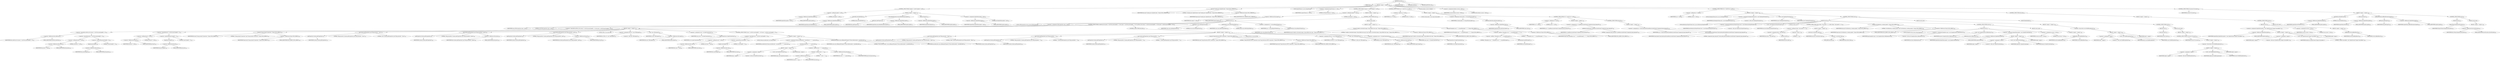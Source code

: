 digraph "execute" {  
"139" [label = <(METHOD,execute)<SUB>118</SUB>> ]
"18" [label = <(PARAM,this)<SUB>118</SUB>> ]
"140" [label = <(BLOCK,&lt;empty&gt;,&lt;empty&gt;)<SUB>118</SUB>> ]
"141" [label = <(CONTROL_STRUCTURE,if (splash != null),if (splash != null))<SUB>119</SUB>> ]
"142" [label = <(&lt;operator&gt;.notEquals,splash != null)<SUB>119</SUB>> ]
"143" [label = <(&lt;operator&gt;.fieldAccess,SplashTask.splash)<SUB>119</SUB>> ]
"144" [label = <(IDENTIFIER,SplashTask,splash != null)<SUB>119</SUB>> ]
"145" [label = <(FIELD_IDENTIFIER,splash,splash)<SUB>119</SUB>> ]
"146" [label = <(LITERAL,null,splash != null)<SUB>119</SUB>> ]
"147" [label = <(BLOCK,&lt;empty&gt;,&lt;empty&gt;)<SUB>119</SUB>> ]
"148" [label = <(setVisible,setVisible(false))<SUB>120</SUB>> ]
"149" [label = <(&lt;operator&gt;.fieldAccess,SplashTask.splash)<SUB>120</SUB>> ]
"150" [label = <(IDENTIFIER,SplashTask,setVisible(false))<SUB>120</SUB>> ]
"151" [label = <(FIELD_IDENTIFIER,splash,splash)<SUB>120</SUB>> ]
"152" [label = <(LITERAL,false,setVisible(false))<SUB>120</SUB>> ]
"153" [label = <(removeBuildListener,removeBuildListener(splash))<SUB>121</SUB>> ]
"154" [label = <(getProject,getProject())<SUB>121</SUB>> ]
"17" [label = <(IDENTIFIER,this,getProject())<SUB>121</SUB>> ]
"155" [label = <(&lt;operator&gt;.fieldAccess,SplashTask.splash)<SUB>121</SUB>> ]
"156" [label = <(IDENTIFIER,SplashTask,removeBuildListener(splash))<SUB>121</SUB>> ]
"157" [label = <(FIELD_IDENTIFIER,splash,splash)<SUB>121</SUB>> ]
"158" [label = <(dispose,dispose())<SUB>122</SUB>> ]
"159" [label = <(&lt;operator&gt;.fieldAccess,SplashTask.splash)<SUB>122</SUB>> ]
"160" [label = <(IDENTIFIER,SplashTask,dispose())<SUB>122</SUB>> ]
"161" [label = <(FIELD_IDENTIFIER,splash,splash)<SUB>122</SUB>> ]
"162" [label = <(&lt;operator&gt;.assignment,SplashTask.splash = null)<SUB>123</SUB>> ]
"163" [label = <(&lt;operator&gt;.fieldAccess,SplashTask.splash)<SUB>123</SUB>> ]
"164" [label = <(IDENTIFIER,SplashTask,SplashTask.splash = null)<SUB>123</SUB>> ]
"165" [label = <(FIELD_IDENTIFIER,splash,splash)<SUB>123</SUB>> ]
"166" [label = <(LITERAL,null,SplashTask.splash = null)<SUB>123</SUB>> ]
"167" [label = <(log,log(&quot;Creating new SplashScreen&quot;, Project.MSG_VERBOSE))<SUB>126</SUB>> ]
"19" [label = <(IDENTIFIER,this,log(&quot;Creating new SplashScreen&quot;, Project.MSG_VERBOSE))<SUB>126</SUB>> ]
"168" [label = <(LITERAL,&quot;Creating new SplashScreen&quot;,log(&quot;Creating new SplashScreen&quot;, Project.MSG_VERBOSE))<SUB>126</SUB>> ]
"169" [label = <(&lt;operator&gt;.fieldAccess,Project.MSG_VERBOSE)<SUB>126</SUB>> ]
"170" [label = <(IDENTIFIER,Project,log(&quot;Creating new SplashScreen&quot;, Project.MSG_VERBOSE))<SUB>126</SUB>> ]
"171" [label = <(FIELD_IDENTIFIER,MSG_VERBOSE,MSG_VERBOSE)<SUB>126</SUB>> ]
"172" [label = <(LOCAL,InputStream in: java.io.InputStream)> ]
"173" [label = <(&lt;operator&gt;.assignment,InputStream in = null)<SUB>127</SUB>> ]
"174" [label = <(IDENTIFIER,in,InputStream in = null)<SUB>127</SUB>> ]
"175" [label = <(LITERAL,null,InputStream in = null)<SUB>127</SUB>> ]
"176" [label = <(CONTROL_STRUCTURE,if (imgurl != null),if (imgurl != null))<SUB>129</SUB>> ]
"177" [label = <(&lt;operator&gt;.notEquals,imgurl != null)<SUB>129</SUB>> ]
"178" [label = <(&lt;operator&gt;.fieldAccess,this.imgurl)<SUB>129</SUB>> ]
"179" [label = <(IDENTIFIER,this,imgurl != null)<SUB>129</SUB>> ]
"180" [label = <(FIELD_IDENTIFIER,imgurl,imgurl)<SUB>129</SUB>> ]
"181" [label = <(LITERAL,null,imgurl != null)<SUB>129</SUB>> ]
"182" [label = <(BLOCK,&lt;empty&gt;,&lt;empty&gt;)<SUB>129</SUB>> ]
"183" [label = <(CONTROL_STRUCTURE,try,try)<SUB>130</SUB>> ]
"184" [label = <(BLOCK,try,try)<SUB>130</SUB>> ]
"185" [label = <(LOCAL,URLConnection conn: java.net.URLConnection)> ]
"186" [label = <(&lt;operator&gt;.assignment,URLConnection conn = null)<SUB>131</SUB>> ]
"187" [label = <(IDENTIFIER,conn,URLConnection conn = null)<SUB>131</SUB>> ]
"188" [label = <(LITERAL,null,URLConnection conn = null)<SUB>131</SUB>> ]
"189" [label = <(CONTROL_STRUCTURE,if (useProxy &amp;&amp; (proxy != null &amp;&amp; proxy.length() &gt; 0) &amp;&amp; (port != null &amp;&amp; port.length() &gt; 0)),if (useProxy &amp;&amp; (proxy != null &amp;&amp; proxy.length() &gt; 0) &amp;&amp; (port != null &amp;&amp; port.length() &gt; 0)))<SUB>133</SUB>> ]
"190" [label = <(&lt;operator&gt;.logicalAnd,useProxy &amp;&amp; (proxy != null &amp;&amp; proxy.length() &gt; 0) &amp;&amp; (port != null &amp;&amp; port.length() &gt; 0))<SUB>133</SUB>> ]
"191" [label = <(&lt;operator&gt;.logicalAnd,useProxy &amp;&amp; (proxy != null &amp;&amp; proxy.length() &gt; 0))<SUB>133</SUB>> ]
"192" [label = <(&lt;operator&gt;.fieldAccess,this.useProxy)<SUB>133</SUB>> ]
"193" [label = <(IDENTIFIER,this,useProxy &amp;&amp; (proxy != null &amp;&amp; proxy.length() &gt; 0))<SUB>133</SUB>> ]
"194" [label = <(FIELD_IDENTIFIER,useProxy,useProxy)<SUB>133</SUB>> ]
"195" [label = <(&lt;operator&gt;.logicalAnd,proxy != null &amp;&amp; proxy.length() &gt; 0)<SUB>133</SUB>> ]
"196" [label = <(&lt;operator&gt;.notEquals,proxy != null)<SUB>133</SUB>> ]
"197" [label = <(&lt;operator&gt;.fieldAccess,this.proxy)<SUB>133</SUB>> ]
"198" [label = <(IDENTIFIER,this,proxy != null)<SUB>133</SUB>> ]
"199" [label = <(FIELD_IDENTIFIER,proxy,proxy)<SUB>133</SUB>> ]
"200" [label = <(LITERAL,null,proxy != null)<SUB>133</SUB>> ]
"201" [label = <(&lt;operator&gt;.greaterThan,proxy.length() &gt; 0)<SUB>133</SUB>> ]
"202" [label = <(length,proxy.length())<SUB>133</SUB>> ]
"203" [label = <(&lt;operator&gt;.fieldAccess,this.proxy)<SUB>133</SUB>> ]
"204" [label = <(IDENTIFIER,this,proxy.length())<SUB>133</SUB>> ]
"205" [label = <(FIELD_IDENTIFIER,proxy,proxy)<SUB>133</SUB>> ]
"206" [label = <(LITERAL,0,proxy.length() &gt; 0)<SUB>133</SUB>> ]
"207" [label = <(&lt;operator&gt;.logicalAnd,port != null &amp;&amp; port.length() &gt; 0)<SUB>134</SUB>> ]
"208" [label = <(&lt;operator&gt;.notEquals,port != null)<SUB>134</SUB>> ]
"209" [label = <(&lt;operator&gt;.fieldAccess,this.port)<SUB>134</SUB>> ]
"210" [label = <(IDENTIFIER,this,port != null)<SUB>134</SUB>> ]
"211" [label = <(FIELD_IDENTIFIER,port,port)<SUB>134</SUB>> ]
"212" [label = <(LITERAL,null,port != null)<SUB>134</SUB>> ]
"213" [label = <(&lt;operator&gt;.greaterThan,port.length() &gt; 0)<SUB>134</SUB>> ]
"214" [label = <(length,port.length())<SUB>134</SUB>> ]
"215" [label = <(&lt;operator&gt;.fieldAccess,this.port)<SUB>134</SUB>> ]
"216" [label = <(IDENTIFIER,this,port.length())<SUB>134</SUB>> ]
"217" [label = <(FIELD_IDENTIFIER,port,port)<SUB>134</SUB>> ]
"218" [label = <(LITERAL,0,port.length() &gt; 0)<SUB>134</SUB>> ]
"219" [label = <(BLOCK,&lt;empty&gt;,&lt;empty&gt;)<SUB>134</SUB>> ]
"220" [label = <(log,log(&quot;Using proxied Connection&quot;, Project.MSG_DEBUG))<SUB>136</SUB>> ]
"20" [label = <(IDENTIFIER,this,log(&quot;Using proxied Connection&quot;, Project.MSG_DEBUG))<SUB>136</SUB>> ]
"221" [label = <(LITERAL,&quot;Using proxied Connection&quot;,log(&quot;Using proxied Connection&quot;, Project.MSG_DEBUG))<SUB>136</SUB>> ]
"222" [label = <(&lt;operator&gt;.fieldAccess,Project.MSG_DEBUG)<SUB>136</SUB>> ]
"223" [label = <(IDENTIFIER,Project,log(&quot;Using proxied Connection&quot;, Project.MSG_DEBUG))<SUB>136</SUB>> ]
"224" [label = <(FIELD_IDENTIFIER,MSG_DEBUG,MSG_DEBUG)<SUB>136</SUB>> ]
"225" [label = <(put,System.getProperties().put(&quot;http.proxySet&quot;, &quot;true&quot;))<SUB>137</SUB>> ]
"226" [label = <(getProperties,System.getProperties())<SUB>137</SUB>> ]
"227" [label = <(IDENTIFIER,System,System.getProperties())<SUB>137</SUB>> ]
"228" [label = <(LITERAL,&quot;http.proxySet&quot;,System.getProperties().put(&quot;http.proxySet&quot;, &quot;true&quot;))<SUB>137</SUB>> ]
"229" [label = <(LITERAL,&quot;true&quot;,System.getProperties().put(&quot;http.proxySet&quot;, &quot;true&quot;))<SUB>137</SUB>> ]
"230" [label = <(put,System.getProperties().put(&quot;http.proxyHost&quot;, proxy))<SUB>138</SUB>> ]
"231" [label = <(getProperties,System.getProperties())<SUB>138</SUB>> ]
"232" [label = <(IDENTIFIER,System,System.getProperties())<SUB>138</SUB>> ]
"233" [label = <(LITERAL,&quot;http.proxyHost&quot;,System.getProperties().put(&quot;http.proxyHost&quot;, proxy))<SUB>138</SUB>> ]
"234" [label = <(&lt;operator&gt;.fieldAccess,this.proxy)<SUB>138</SUB>> ]
"235" [label = <(IDENTIFIER,this,System.getProperties().put(&quot;http.proxyHost&quot;, proxy))<SUB>138</SUB>> ]
"236" [label = <(FIELD_IDENTIFIER,proxy,proxy)<SUB>138</SUB>> ]
"237" [label = <(put,System.getProperties().put(&quot;http.proxyPort&quot;, port))<SUB>139</SUB>> ]
"238" [label = <(getProperties,System.getProperties())<SUB>139</SUB>> ]
"239" [label = <(IDENTIFIER,System,System.getProperties())<SUB>139</SUB>> ]
"240" [label = <(LITERAL,&quot;http.proxyPort&quot;,System.getProperties().put(&quot;http.proxyPort&quot;, port))<SUB>139</SUB>> ]
"241" [label = <(&lt;operator&gt;.fieldAccess,this.port)<SUB>139</SUB>> ]
"242" [label = <(IDENTIFIER,this,System.getProperties().put(&quot;http.proxyPort&quot;, port))<SUB>139</SUB>> ]
"243" [label = <(FIELD_IDENTIFIER,port,port)<SUB>139</SUB>> ]
"22" [label = <(LOCAL,URL url: java.net.URL)> ]
"244" [label = <(&lt;operator&gt;.assignment,URL url = new URL(imgurl))<SUB>141</SUB>> ]
"245" [label = <(IDENTIFIER,url,URL url = new URL(imgurl))<SUB>141</SUB>> ]
"246" [label = <(&lt;operator&gt;.alloc,new URL(imgurl))<SUB>141</SUB>> ]
"247" [label = <(&lt;init&gt;,new URL(imgurl))<SUB>141</SUB>> ]
"21" [label = <(IDENTIFIER,url,new URL(imgurl))<SUB>141</SUB>> ]
"248" [label = <(&lt;operator&gt;.fieldAccess,this.imgurl)<SUB>141</SUB>> ]
"249" [label = <(IDENTIFIER,this,new URL(imgurl))<SUB>141</SUB>> ]
"250" [label = <(FIELD_IDENTIFIER,imgurl,imgurl)<SUB>141</SUB>> ]
"251" [label = <(&lt;operator&gt;.assignment,conn = url.openConnection())<SUB>143</SUB>> ]
"252" [label = <(IDENTIFIER,conn,conn = url.openConnection())<SUB>143</SUB>> ]
"253" [label = <(openConnection,url.openConnection())<SUB>143</SUB>> ]
"254" [label = <(IDENTIFIER,url,url.openConnection())<SUB>143</SUB>> ]
"255" [label = <(CONTROL_STRUCTURE,if (user != null &amp;&amp; user.length() &gt; 0),if (user != null &amp;&amp; user.length() &gt; 0))<SUB>144</SUB>> ]
"256" [label = <(&lt;operator&gt;.logicalAnd,user != null &amp;&amp; user.length() &gt; 0)<SUB>144</SUB>> ]
"257" [label = <(&lt;operator&gt;.notEquals,user != null)<SUB>144</SUB>> ]
"258" [label = <(&lt;operator&gt;.fieldAccess,this.user)<SUB>144</SUB>> ]
"259" [label = <(IDENTIFIER,this,user != null)<SUB>144</SUB>> ]
"260" [label = <(FIELD_IDENTIFIER,user,user)<SUB>144</SUB>> ]
"261" [label = <(LITERAL,null,user != null)<SUB>144</SUB>> ]
"262" [label = <(&lt;operator&gt;.greaterThan,user.length() &gt; 0)<SUB>144</SUB>> ]
"263" [label = <(length,user.length())<SUB>144</SUB>> ]
"264" [label = <(&lt;operator&gt;.fieldAccess,this.user)<SUB>144</SUB>> ]
"265" [label = <(IDENTIFIER,this,user.length())<SUB>144</SUB>> ]
"266" [label = <(FIELD_IDENTIFIER,user,user)<SUB>144</SUB>> ]
"267" [label = <(LITERAL,0,user.length() &gt; 0)<SUB>144</SUB>> ]
"268" [label = <(BLOCK,&lt;empty&gt;,&lt;empty&gt;)<SUB>144</SUB>> ]
"269" [label = <(LOCAL,String encodedcreds: java.lang.String)> ]
"270" [label = <(&lt;operator&gt;.assignment,String encodedcreds = encode(user + &quot;:&quot; + password))<SUB>148</SUB>> ]
"271" [label = <(IDENTIFIER,encodedcreds,String encodedcreds = encode(user + &quot;:&quot; + password))<SUB>148</SUB>> ]
"272" [label = <(encode,encode(user + &quot;:&quot; + password))<SUB>149</SUB>> ]
"273" [label = <(BLOCK,&lt;empty&gt;,&lt;empty&gt;)<SUB>149</SUB>> ]
"274" [label = <(&lt;operator&gt;.assignment,&lt;empty&gt;)> ]
"275" [label = <(IDENTIFIER,$obj1,&lt;empty&gt;)> ]
"276" [label = <(&lt;operator&gt;.alloc,new Base64Converter())<SUB>149</SUB>> ]
"277" [label = <(&lt;init&gt;,new Base64Converter())<SUB>149</SUB>> ]
"278" [label = <(IDENTIFIER,$obj1,new Base64Converter())> ]
"279" [label = <(IDENTIFIER,$obj1,&lt;empty&gt;)> ]
"280" [label = <(&lt;operator&gt;.addition,user + &quot;:&quot; + password)<SUB>149</SUB>> ]
"281" [label = <(&lt;operator&gt;.addition,user + &quot;:&quot;)<SUB>149</SUB>> ]
"282" [label = <(&lt;operator&gt;.fieldAccess,this.user)<SUB>149</SUB>> ]
"283" [label = <(IDENTIFIER,this,user + &quot;:&quot;)<SUB>149</SUB>> ]
"284" [label = <(FIELD_IDENTIFIER,user,user)<SUB>149</SUB>> ]
"285" [label = <(LITERAL,&quot;:&quot;,user + &quot;:&quot;)<SUB>149</SUB>> ]
"286" [label = <(&lt;operator&gt;.fieldAccess,this.password)<SUB>149</SUB>> ]
"287" [label = <(IDENTIFIER,this,user + &quot;:&quot; + password)<SUB>149</SUB>> ]
"288" [label = <(FIELD_IDENTIFIER,password,password)<SUB>149</SUB>> ]
"289" [label = <(setRequestProperty,conn.setRequestProperty(&quot;Proxy-Authorization&quot;, encodedcreds))<SUB>150</SUB>> ]
"290" [label = <(IDENTIFIER,conn,conn.setRequestProperty(&quot;Proxy-Authorization&quot;, encodedcreds))<SUB>150</SUB>> ]
"291" [label = <(LITERAL,&quot;Proxy-Authorization&quot;,conn.setRequestProperty(&quot;Proxy-Authorization&quot;, encodedcreds))<SUB>150</SUB>> ]
"292" [label = <(IDENTIFIER,encodedcreds,conn.setRequestProperty(&quot;Proxy-Authorization&quot;, encodedcreds))<SUB>151</SUB>> ]
"293" [label = <(CONTROL_STRUCTURE,else,else)<SUB>154</SUB>> ]
"294" [label = <(BLOCK,&lt;empty&gt;,&lt;empty&gt;)<SUB>154</SUB>> ]
"295" [label = <(put,System.getProperties().put(&quot;http.proxySet&quot;, &quot;false&quot;))<SUB>155</SUB>> ]
"296" [label = <(getProperties,System.getProperties())<SUB>155</SUB>> ]
"297" [label = <(IDENTIFIER,System,System.getProperties())<SUB>155</SUB>> ]
"298" [label = <(LITERAL,&quot;http.proxySet&quot;,System.getProperties().put(&quot;http.proxySet&quot;, &quot;false&quot;))<SUB>155</SUB>> ]
"299" [label = <(LITERAL,&quot;false&quot;,System.getProperties().put(&quot;http.proxySet&quot;, &quot;false&quot;))<SUB>155</SUB>> ]
"300" [label = <(put,System.getProperties().put(&quot;http.proxyHost&quot;, &quot;&quot;))<SUB>156</SUB>> ]
"301" [label = <(getProperties,System.getProperties())<SUB>156</SUB>> ]
"302" [label = <(IDENTIFIER,System,System.getProperties())<SUB>156</SUB>> ]
"303" [label = <(LITERAL,&quot;http.proxyHost&quot;,System.getProperties().put(&quot;http.proxyHost&quot;, &quot;&quot;))<SUB>156</SUB>> ]
"304" [label = <(LITERAL,&quot;&quot;,System.getProperties().put(&quot;http.proxyHost&quot;, &quot;&quot;))<SUB>156</SUB>> ]
"305" [label = <(put,System.getProperties().put(&quot;http.proxyPort&quot;, &quot;&quot;))<SUB>157</SUB>> ]
"306" [label = <(getProperties,System.getProperties())<SUB>157</SUB>> ]
"307" [label = <(IDENTIFIER,System,System.getProperties())<SUB>157</SUB>> ]
"308" [label = <(LITERAL,&quot;http.proxyPort&quot;,System.getProperties().put(&quot;http.proxyPort&quot;, &quot;&quot;))<SUB>157</SUB>> ]
"309" [label = <(LITERAL,&quot;&quot;,System.getProperties().put(&quot;http.proxyPort&quot;, &quot;&quot;))<SUB>157</SUB>> ]
"310" [label = <(log,log(&quot;Using Direction HTTP Connection&quot;, Project.MSG_DEBUG))<SUB>158</SUB>> ]
"23" [label = <(IDENTIFIER,this,log(&quot;Using Direction HTTP Connection&quot;, Project.MSG_DEBUG))<SUB>158</SUB>> ]
"311" [label = <(LITERAL,&quot;Using Direction HTTP Connection&quot;,log(&quot;Using Direction HTTP Connection&quot;, Project.MSG_DEBUG))<SUB>158</SUB>> ]
"312" [label = <(&lt;operator&gt;.fieldAccess,Project.MSG_DEBUG)<SUB>158</SUB>> ]
"313" [label = <(IDENTIFIER,Project,log(&quot;Using Direction HTTP Connection&quot;, Project.MSG_DEBUG))<SUB>158</SUB>> ]
"314" [label = <(FIELD_IDENTIFIER,MSG_DEBUG,MSG_DEBUG)<SUB>158</SUB>> ]
"25" [label = <(LOCAL,URL url: java.net.URL)> ]
"315" [label = <(&lt;operator&gt;.assignment,URL url = new URL(imgurl))<SUB>159</SUB>> ]
"316" [label = <(IDENTIFIER,url,URL url = new URL(imgurl))<SUB>159</SUB>> ]
"317" [label = <(&lt;operator&gt;.alloc,new URL(imgurl))<SUB>159</SUB>> ]
"318" [label = <(&lt;init&gt;,new URL(imgurl))<SUB>159</SUB>> ]
"24" [label = <(IDENTIFIER,url,new URL(imgurl))<SUB>159</SUB>> ]
"319" [label = <(&lt;operator&gt;.fieldAccess,this.imgurl)<SUB>159</SUB>> ]
"320" [label = <(IDENTIFIER,this,new URL(imgurl))<SUB>159</SUB>> ]
"321" [label = <(FIELD_IDENTIFIER,imgurl,imgurl)<SUB>159</SUB>> ]
"322" [label = <(&lt;operator&gt;.assignment,conn = url.openConnection())<SUB>160</SUB>> ]
"323" [label = <(IDENTIFIER,conn,conn = url.openConnection())<SUB>160</SUB>> ]
"324" [label = <(openConnection,url.openConnection())<SUB>160</SUB>> ]
"325" [label = <(IDENTIFIER,url,url.openConnection())<SUB>160</SUB>> ]
"326" [label = <(setDoInput,conn.setDoInput(true))<SUB>162</SUB>> ]
"327" [label = <(IDENTIFIER,conn,conn.setDoInput(true))<SUB>162</SUB>> ]
"328" [label = <(LITERAL,true,conn.setDoInput(true))<SUB>162</SUB>> ]
"329" [label = <(setDoOutput,conn.setDoOutput(false))<SUB>163</SUB>> ]
"330" [label = <(IDENTIFIER,conn,conn.setDoOutput(false))<SUB>163</SUB>> ]
"331" [label = <(LITERAL,false,conn.setDoOutput(false))<SUB>163</SUB>> ]
"332" [label = <(&lt;operator&gt;.assignment,in = conn.getInputStream())<SUB>165</SUB>> ]
"333" [label = <(IDENTIFIER,in,in = conn.getInputStream())<SUB>165</SUB>> ]
"334" [label = <(getInputStream,conn.getInputStream())<SUB>165</SUB>> ]
"335" [label = <(IDENTIFIER,conn,conn.getInputStream())<SUB>165</SUB>> ]
"336" [label = <(BLOCK,catch,catch)> ]
"337" [label = <(BLOCK,&lt;empty&gt;,&lt;empty&gt;)<SUB>171</SUB>> ]
"338" [label = <(log,log(&quot;Unable to download image, trying default Ant Logo&quot;, Project.MSG_DEBUG))<SUB>172</SUB>> ]
"26" [label = <(IDENTIFIER,this,log(&quot;Unable to download image, trying default Ant Logo&quot;, Project.MSG_DEBUG))<SUB>172</SUB>> ]
"339" [label = <(LITERAL,&quot;Unable to download image, trying default Ant Logo&quot;,log(&quot;Unable to download image, trying default Ant Logo&quot;, Project.MSG_DEBUG))<SUB>172</SUB>> ]
"340" [label = <(&lt;operator&gt;.fieldAccess,Project.MSG_DEBUG)<SUB>173</SUB>> ]
"341" [label = <(IDENTIFIER,Project,log(&quot;Unable to download image, trying default Ant Logo&quot;, Project.MSG_DEBUG))<SUB>173</SUB>> ]
"342" [label = <(FIELD_IDENTIFIER,MSG_DEBUG,MSG_DEBUG)<SUB>173</SUB>> ]
"343" [label = <(log,log(&quot;(Exception was \&quot;&quot; + ioe.getMessage() + &quot;\&quot;&quot;, Project.MSG_DEBUG))<SUB>174</SUB>> ]
"27" [label = <(IDENTIFIER,this,log(&quot;(Exception was \&quot;&quot; + ioe.getMessage() + &quot;\&quot;&quot;, Project.MSG_DEBUG))<SUB>174</SUB>> ]
"344" [label = <(&lt;operator&gt;.addition,&quot;(Exception was \&quot;&quot; + ioe.getMessage() + &quot;\&quot;&quot;)<SUB>174</SUB>> ]
"345" [label = <(&lt;operator&gt;.addition,&quot;(Exception was \&quot;&quot; + ioe.getMessage())<SUB>174</SUB>> ]
"346" [label = <(LITERAL,&quot;(Exception was \&quot;&quot;,&quot;(Exception was \&quot;&quot; + ioe.getMessage())<SUB>174</SUB>> ]
"347" [label = <(getMessage,ioe.getMessage())<SUB>174</SUB>> ]
"348" [label = <(IDENTIFIER,ioe,ioe.getMessage())<SUB>174</SUB>> ]
"349" [label = <(LITERAL,&quot;\&quot;&quot;,&quot;(Exception was \&quot;&quot; + ioe.getMessage() + &quot;\&quot;&quot;)<SUB>174</SUB>> ]
"350" [label = <(&lt;operator&gt;.fieldAccess,Project.MSG_DEBUG)<SUB>175</SUB>> ]
"351" [label = <(IDENTIFIER,Project,log(&quot;(Exception was \&quot;&quot; + ioe.getMessage() + &quot;\&quot;&quot;, Project.MSG_DEBUG))<SUB>175</SUB>> ]
"352" [label = <(FIELD_IDENTIFIER,MSG_DEBUG,MSG_DEBUG)<SUB>175</SUB>> ]
"353" [label = <(CONTROL_STRUCTURE,if (in == null),if (in == null))<SUB>179</SUB>> ]
"354" [label = <(&lt;operator&gt;.equals,in == null)<SUB>179</SUB>> ]
"355" [label = <(IDENTIFIER,in,in == null)<SUB>179</SUB>> ]
"356" [label = <(LITERAL,null,in == null)<SUB>179</SUB>> ]
"357" [label = <(BLOCK,&lt;empty&gt;,&lt;empty&gt;)<SUB>179</SUB>> ]
"358" [label = <(LOCAL,ClassLoader cl: java.lang.ClassLoader)> ]
"359" [label = <(&lt;operator&gt;.assignment,ClassLoader cl = this.getClassLoader())<SUB>180</SUB>> ]
"360" [label = <(IDENTIFIER,cl,ClassLoader cl = this.getClassLoader())<SUB>180</SUB>> ]
"361" [label = <(getClassLoader,this.getClassLoader())<SUB>180</SUB>> ]
"362" [label = <(&lt;operator&gt;.fieldAccess,SplashTask.class)<SUB>180</SUB>> ]
"363" [label = <(IDENTIFIER,SplashTask,this.getClassLoader())<SUB>180</SUB>> ]
"364" [label = <(FIELD_IDENTIFIER,class,class)<SUB>180</SUB>> ]
"365" [label = <(CONTROL_STRUCTURE,if (cl != null),if (cl != null))<SUB>181</SUB>> ]
"366" [label = <(&lt;operator&gt;.notEquals,cl != null)<SUB>181</SUB>> ]
"367" [label = <(IDENTIFIER,cl,cl != null)<SUB>181</SUB>> ]
"368" [label = <(LITERAL,null,cl != null)<SUB>181</SUB>> ]
"369" [label = <(BLOCK,&lt;empty&gt;,&lt;empty&gt;)<SUB>181</SUB>> ]
"370" [label = <(&lt;operator&gt;.assignment,in = cl.getResourceAsStream(&quot;images/ant_logo_large.gif&quot;))<SUB>182</SUB>> ]
"371" [label = <(IDENTIFIER,in,in = cl.getResourceAsStream(&quot;images/ant_logo_large.gif&quot;))<SUB>182</SUB>> ]
"372" [label = <(getResourceAsStream,cl.getResourceAsStream(&quot;images/ant_logo_large.gif&quot;))<SUB>182</SUB>> ]
"373" [label = <(IDENTIFIER,cl,cl.getResourceAsStream(&quot;images/ant_logo_large.gif&quot;))<SUB>182</SUB>> ]
"374" [label = <(LITERAL,&quot;images/ant_logo_large.gif&quot;,cl.getResourceAsStream(&quot;images/ant_logo_large.gif&quot;))<SUB>182</SUB>> ]
"375" [label = <(CONTROL_STRUCTURE,else,else)<SUB>183</SUB>> ]
"376" [label = <(BLOCK,&lt;empty&gt;,&lt;empty&gt;)<SUB>183</SUB>> ]
"377" [label = <(&lt;operator&gt;.assignment,in = ClassLoader.getSystemResourceAsStream(&quot;images/ant_logo_large.gif&quot;))<SUB>184</SUB>> ]
"378" [label = <(IDENTIFIER,in,in = ClassLoader.getSystemResourceAsStream(&quot;images/ant_logo_large.gif&quot;))<SUB>184</SUB>> ]
"379" [label = <(getSystemResourceAsStream,ClassLoader.getSystemResourceAsStream(&quot;images/ant_logo_large.gif&quot;))<SUB>184</SUB>> ]
"380" [label = <(IDENTIFIER,ClassLoader,ClassLoader.getSystemResourceAsStream(&quot;images/ant_logo_large.gif&quot;))<SUB>184</SUB>> ]
"381" [label = <(LITERAL,&quot;images/ant_logo_large.gif&quot;,ClassLoader.getSystemResourceAsStream(&quot;images/ant_logo_large.gif&quot;))<SUB>185</SUB>> ]
"382" [label = <(LOCAL,boolean success: boolean)> ]
"383" [label = <(&lt;operator&gt;.assignment,boolean success = false)<SUB>189</SUB>> ]
"384" [label = <(IDENTIFIER,success,boolean success = false)<SUB>189</SUB>> ]
"385" [label = <(LITERAL,false,boolean success = false)<SUB>189</SUB>> ]
"386" [label = <(CONTROL_STRUCTURE,if (in != null),if (in != null))<SUB>190</SUB>> ]
"387" [label = <(&lt;operator&gt;.notEquals,in != null)<SUB>190</SUB>> ]
"388" [label = <(IDENTIFIER,in,in != null)<SUB>190</SUB>> ]
"389" [label = <(LITERAL,null,in != null)<SUB>190</SUB>> ]
"390" [label = <(BLOCK,&lt;empty&gt;,&lt;empty&gt;)<SUB>190</SUB>> ]
"29" [label = <(LOCAL,DataInputStream din: java.io.DataInputStream)> ]
"391" [label = <(&lt;operator&gt;.assignment,DataInputStream din = new DataInputStream(in))<SUB>191</SUB>> ]
"392" [label = <(IDENTIFIER,din,DataInputStream din = new DataInputStream(in))<SUB>191</SUB>> ]
"393" [label = <(&lt;operator&gt;.alloc,new DataInputStream(in))<SUB>191</SUB>> ]
"394" [label = <(&lt;init&gt;,new DataInputStream(in))<SUB>191</SUB>> ]
"28" [label = <(IDENTIFIER,din,new DataInputStream(in))<SUB>191</SUB>> ]
"395" [label = <(IDENTIFIER,in,new DataInputStream(in))<SUB>191</SUB>> ]
"396" [label = <(CONTROL_STRUCTURE,try,try)<SUB>192</SUB>> ]
"397" [label = <(BLOCK,try,try)<SUB>192</SUB>> ]
"31" [label = <(LOCAL,ByteArrayOutputStream bout: java.io.ByteArrayOutputStream)> ]
"398" [label = <(&lt;operator&gt;.assignment,ByteArrayOutputStream bout = new ByteArrayOutputStream())<SUB>193</SUB>> ]
"399" [label = <(IDENTIFIER,bout,ByteArrayOutputStream bout = new ByteArrayOutputStream())<SUB>193</SUB>> ]
"400" [label = <(&lt;operator&gt;.alloc,new ByteArrayOutputStream())<SUB>193</SUB>> ]
"401" [label = <(&lt;init&gt;,new ByteArrayOutputStream())<SUB>193</SUB>> ]
"30" [label = <(IDENTIFIER,bout,new ByteArrayOutputStream())<SUB>193</SUB>> ]
"402" [label = <(LOCAL,int data: int)> ]
"403" [label = <(CONTROL_STRUCTURE,while ((data = din.read()) != -1),while ((data = din.read()) != -1))<SUB>195</SUB>> ]
"404" [label = <(&lt;operator&gt;.notEquals,(data = din.read()) != -1)<SUB>195</SUB>> ]
"405" [label = <(&lt;operator&gt;.assignment,data = din.read())<SUB>195</SUB>> ]
"406" [label = <(IDENTIFIER,data,data = din.read())<SUB>195</SUB>> ]
"407" [label = <(read,din.read())<SUB>195</SUB>> ]
"408" [label = <(IDENTIFIER,din,din.read())<SUB>195</SUB>> ]
"409" [label = <(&lt;operator&gt;.minus,-1)<SUB>195</SUB>> ]
"410" [label = <(LITERAL,1,-1)<SUB>195</SUB>> ]
"411" [label = <(BLOCK,&lt;empty&gt;,&lt;empty&gt;)<SUB>195</SUB>> ]
"412" [label = <(write,bout.write((byte) data))<SUB>196</SUB>> ]
"413" [label = <(IDENTIFIER,bout,bout.write((byte) data))<SUB>196</SUB>> ]
"414" [label = <(&lt;operator&gt;.cast,(byte) data)<SUB>196</SUB>> ]
"415" [label = <(TYPE_REF,byte,byte)<SUB>196</SUB>> ]
"416" [label = <(IDENTIFIER,data,(byte) data)<SUB>196</SUB>> ]
"417" [label = <(log,log(&quot;Got ByteArray, creating splash&quot;, Project.MSG_DEBUG))<SUB>199</SUB>> ]
"32" [label = <(IDENTIFIER,this,log(&quot;Got ByteArray, creating splash&quot;, Project.MSG_DEBUG))<SUB>199</SUB>> ]
"418" [label = <(LITERAL,&quot;Got ByteArray, creating splash&quot;,log(&quot;Got ByteArray, creating splash&quot;, Project.MSG_DEBUG))<SUB>199</SUB>> ]
"419" [label = <(&lt;operator&gt;.fieldAccess,Project.MSG_DEBUG)<SUB>199</SUB>> ]
"420" [label = <(IDENTIFIER,Project,log(&quot;Got ByteArray, creating splash&quot;, Project.MSG_DEBUG))<SUB>199</SUB>> ]
"421" [label = <(FIELD_IDENTIFIER,MSG_DEBUG,MSG_DEBUG)<SUB>199</SUB>> ]
"422" [label = <(CONTROL_STRUCTURE,try,try)<SUB>201</SUB>> ]
"423" [label = <(BLOCK,try,try)<SUB>201</SUB>> ]
"34" [label = <(LOCAL,ImageIcon img: javax.swing.ImageIcon)> ]
"424" [label = <(&lt;operator&gt;.assignment,ImageIcon img = new ImageIcon(bout.toByteArray()))<SUB>202</SUB>> ]
"425" [label = <(IDENTIFIER,img,ImageIcon img = new ImageIcon(bout.toByteArray()))<SUB>202</SUB>> ]
"426" [label = <(&lt;operator&gt;.alloc,new ImageIcon(bout.toByteArray()))<SUB>202</SUB>> ]
"427" [label = <(&lt;init&gt;,new ImageIcon(bout.toByteArray()))<SUB>202</SUB>> ]
"33" [label = <(IDENTIFIER,img,new ImageIcon(bout.toByteArray()))<SUB>202</SUB>> ]
"428" [label = <(toByteArray,bout.toByteArray())<SUB>202</SUB>> ]
"429" [label = <(IDENTIFIER,bout,bout.toByteArray())<SUB>202</SUB>> ]
"430" [label = <(&lt;operator&gt;.assignment,SplashTask.splash = new SplashScreen(img))<SUB>203</SUB>> ]
"431" [label = <(&lt;operator&gt;.fieldAccess,SplashTask.splash)<SUB>203</SUB>> ]
"432" [label = <(IDENTIFIER,SplashTask,SplashTask.splash = new SplashScreen(img))<SUB>203</SUB>> ]
"433" [label = <(FIELD_IDENTIFIER,splash,splash)<SUB>203</SUB>> ]
"434" [label = <(BLOCK,&lt;empty&gt;,&lt;empty&gt;)<SUB>203</SUB>> ]
"435" [label = <(&lt;operator&gt;.assignment,&lt;empty&gt;)> ]
"436" [label = <(IDENTIFIER,$obj6,&lt;empty&gt;)> ]
"437" [label = <(&lt;operator&gt;.alloc,new SplashScreen(img))<SUB>203</SUB>> ]
"438" [label = <(&lt;init&gt;,new SplashScreen(img))<SUB>203</SUB>> ]
"439" [label = <(IDENTIFIER,$obj6,new SplashScreen(img))> ]
"440" [label = <(IDENTIFIER,img,new SplashScreen(img))<SUB>203</SUB>> ]
"441" [label = <(IDENTIFIER,$obj6,&lt;empty&gt;)> ]
"442" [label = <(&lt;operator&gt;.assignment,success = true)<SUB>204</SUB>> ]
"443" [label = <(IDENTIFIER,success,success = true)<SUB>204</SUB>> ]
"444" [label = <(LITERAL,true,success = true)<SUB>204</SUB>> ]
"445" [label = <(BLOCK,catch,catch)> ]
"446" [label = <(BLOCK,&lt;empty&gt;,&lt;empty&gt;)<SUB>205</SUB>> ]
"447" [label = <(logHeadless,this.logHeadless(e))<SUB>206</SUB>> ]
"35" [label = <(IDENTIFIER,this,this.logHeadless(e))<SUB>206</SUB>> ]
"448" [label = <(IDENTIFIER,e,this.logHeadless(e))<SUB>206</SUB>> ]
"449" [label = <(BLOCK,catch,catch)> ]
"450" [label = <(BLOCK,&lt;empty&gt;,&lt;empty&gt;)<SUB>208</SUB>> ]
"451" [label = <(&lt;operator&gt;.throw,throw new BuildException(e);)<SUB>209</SUB>> ]
"452" [label = <(BLOCK,&lt;empty&gt;,&lt;empty&gt;)<SUB>209</SUB>> ]
"453" [label = <(&lt;operator&gt;.assignment,&lt;empty&gt;)> ]
"454" [label = <(IDENTIFIER,$obj7,&lt;empty&gt;)> ]
"455" [label = <(&lt;operator&gt;.alloc,new BuildException(e))<SUB>209</SUB>> ]
"456" [label = <(&lt;init&gt;,new BuildException(e))<SUB>209</SUB>> ]
"457" [label = <(IDENTIFIER,$obj7,new BuildException(e))> ]
"458" [label = <(IDENTIFIER,e,new BuildException(e))<SUB>209</SUB>> ]
"459" [label = <(IDENTIFIER,$obj7,&lt;empty&gt;)> ]
"460" [label = <(BLOCK,finally,finally)<SUB>210</SUB>> ]
"461" [label = <(CONTROL_STRUCTURE,try,try)<SUB>211</SUB>> ]
"462" [label = <(BLOCK,try,try)<SUB>211</SUB>> ]
"463" [label = <(close,din.close())<SUB>212</SUB>> ]
"464" [label = <(IDENTIFIER,din,din.close())<SUB>212</SUB>> ]
"465" [label = <(BLOCK,catch,catch)> ]
"466" [label = <(BLOCK,&lt;empty&gt;,&lt;empty&gt;)<SUB>213</SUB>> ]
"467" [label = <(CONTROL_STRUCTURE,if (success),if (success))<SUB>216</SUB>> ]
"468" [label = <(IDENTIFIER,success,if (success))<SUB>216</SUB>> ]
"469" [label = <(BLOCK,&lt;empty&gt;,&lt;empty&gt;)<SUB>216</SUB>> ]
"470" [label = <(&lt;operator&gt;.throw,throw new BuildException(ioe);)<SUB>217</SUB>> ]
"471" [label = <(BLOCK,&lt;empty&gt;,&lt;empty&gt;)<SUB>217</SUB>> ]
"472" [label = <(&lt;operator&gt;.assignment,&lt;empty&gt;)> ]
"473" [label = <(IDENTIFIER,$obj8,&lt;empty&gt;)> ]
"474" [label = <(&lt;operator&gt;.alloc,new BuildException(ioe))<SUB>217</SUB>> ]
"475" [label = <(&lt;init&gt;,new BuildException(ioe))<SUB>217</SUB>> ]
"476" [label = <(IDENTIFIER,$obj8,new BuildException(ioe))> ]
"477" [label = <(IDENTIFIER,ioe,new BuildException(ioe))<SUB>217</SUB>> ]
"478" [label = <(IDENTIFIER,$obj8,&lt;empty&gt;)> ]
"479" [label = <(CONTROL_STRUCTURE,else,else)<SUB>221</SUB>> ]
"480" [label = <(BLOCK,&lt;empty&gt;,&lt;empty&gt;)<SUB>221</SUB>> ]
"481" [label = <(CONTROL_STRUCTURE,try,try)<SUB>222</SUB>> ]
"482" [label = <(BLOCK,try,try)<SUB>222</SUB>> ]
"483" [label = <(&lt;operator&gt;.assignment,SplashTask.splash = new SplashScreen(&quot;Image Unavailable.&quot;))<SUB>223</SUB>> ]
"484" [label = <(&lt;operator&gt;.fieldAccess,SplashTask.splash)<SUB>223</SUB>> ]
"485" [label = <(IDENTIFIER,SplashTask,SplashTask.splash = new SplashScreen(&quot;Image Unavailable.&quot;))<SUB>223</SUB>> ]
"486" [label = <(FIELD_IDENTIFIER,splash,splash)<SUB>223</SUB>> ]
"487" [label = <(BLOCK,&lt;empty&gt;,&lt;empty&gt;)<SUB>223</SUB>> ]
"488" [label = <(&lt;operator&gt;.assignment,&lt;empty&gt;)> ]
"489" [label = <(IDENTIFIER,$obj9,&lt;empty&gt;)> ]
"490" [label = <(&lt;operator&gt;.alloc,new SplashScreen(&quot;Image Unavailable.&quot;))<SUB>223</SUB>> ]
"491" [label = <(&lt;init&gt;,new SplashScreen(&quot;Image Unavailable.&quot;))<SUB>223</SUB>> ]
"492" [label = <(IDENTIFIER,$obj9,new SplashScreen(&quot;Image Unavailable.&quot;))> ]
"493" [label = <(LITERAL,&quot;Image Unavailable.&quot;,new SplashScreen(&quot;Image Unavailable.&quot;))<SUB>223</SUB>> ]
"494" [label = <(IDENTIFIER,$obj9,&lt;empty&gt;)> ]
"495" [label = <(&lt;operator&gt;.assignment,success = true)<SUB>224</SUB>> ]
"496" [label = <(IDENTIFIER,success,success = true)<SUB>224</SUB>> ]
"497" [label = <(LITERAL,true,success = true)<SUB>224</SUB>> ]
"498" [label = <(BLOCK,catch,catch)> ]
"499" [label = <(BLOCK,&lt;empty&gt;,&lt;empty&gt;)<SUB>225</SUB>> ]
"500" [label = <(logHeadless,this.logHeadless(e))<SUB>226</SUB>> ]
"36" [label = <(IDENTIFIER,this,this.logHeadless(e))<SUB>226</SUB>> ]
"501" [label = <(IDENTIFIER,e,this.logHeadless(e))<SUB>226</SUB>> ]
"502" [label = <(CONTROL_STRUCTURE,if (success),if (success))<SUB>230</SUB>> ]
"503" [label = <(IDENTIFIER,success,if (success))<SUB>230</SUB>> ]
"504" [label = <(BLOCK,&lt;empty&gt;,&lt;empty&gt;)<SUB>230</SUB>> ]
"505" [label = <(setVisible,setVisible(true))<SUB>231</SUB>> ]
"506" [label = <(&lt;operator&gt;.fieldAccess,SplashTask.splash)<SUB>231</SUB>> ]
"507" [label = <(IDENTIFIER,SplashTask,setVisible(true))<SUB>231</SUB>> ]
"508" [label = <(FIELD_IDENTIFIER,splash,splash)<SUB>231</SUB>> ]
"509" [label = <(LITERAL,true,setVisible(true))<SUB>231</SUB>> ]
"510" [label = <(toFront,toFront())<SUB>232</SUB>> ]
"511" [label = <(&lt;operator&gt;.fieldAccess,SplashTask.splash)<SUB>232</SUB>> ]
"512" [label = <(IDENTIFIER,SplashTask,toFront())<SUB>232</SUB>> ]
"513" [label = <(FIELD_IDENTIFIER,splash,splash)<SUB>232</SUB>> ]
"514" [label = <(addBuildListener,addBuildListener(splash))<SUB>233</SUB>> ]
"515" [label = <(getProject,getProject())<SUB>233</SUB>> ]
"37" [label = <(IDENTIFIER,this,getProject())<SUB>233</SUB>> ]
"516" [label = <(&lt;operator&gt;.fieldAccess,SplashTask.splash)<SUB>233</SUB>> ]
"517" [label = <(IDENTIFIER,SplashTask,addBuildListener(splash))<SUB>233</SUB>> ]
"518" [label = <(FIELD_IDENTIFIER,splash,splash)<SUB>233</SUB>> ]
"519" [label = <(CONTROL_STRUCTURE,try,try)<SUB>234</SUB>> ]
"520" [label = <(BLOCK,try,try)<SUB>234</SUB>> ]
"521" [label = <(sleep,Thread.sleep(showDuration))<SUB>235</SUB>> ]
"522" [label = <(IDENTIFIER,Thread,Thread.sleep(showDuration))<SUB>235</SUB>> ]
"523" [label = <(&lt;operator&gt;.fieldAccess,this.showDuration)<SUB>235</SUB>> ]
"524" [label = <(IDENTIFIER,this,Thread.sleep(showDuration))<SUB>235</SUB>> ]
"525" [label = <(FIELD_IDENTIFIER,showDuration,showDuration)<SUB>235</SUB>> ]
"526" [label = <(BLOCK,catch,catch)> ]
"527" [label = <(BLOCK,&lt;empty&gt;,&lt;empty&gt;)<SUB>236</SUB>> ]
"528" [label = <(MODIFIER,PUBLIC)> ]
"529" [label = <(MODIFIER,VIRTUAL)> ]
"530" [label = <(METHOD_RETURN,void)<SUB>118</SUB>> ]
  "139" -> "18" 
  "139" -> "140" 
  "139" -> "528" 
  "139" -> "529" 
  "139" -> "530" 
  "140" -> "141" 
  "140" -> "167" 
  "140" -> "172" 
  "140" -> "173" 
  "140" -> "176" 
  "140" -> "353" 
  "140" -> "382" 
  "140" -> "383" 
  "140" -> "386" 
  "140" -> "502" 
  "141" -> "142" 
  "141" -> "147" 
  "142" -> "143" 
  "142" -> "146" 
  "143" -> "144" 
  "143" -> "145" 
  "147" -> "148" 
  "147" -> "153" 
  "147" -> "158" 
  "147" -> "162" 
  "148" -> "149" 
  "148" -> "152" 
  "149" -> "150" 
  "149" -> "151" 
  "153" -> "154" 
  "153" -> "155" 
  "154" -> "17" 
  "155" -> "156" 
  "155" -> "157" 
  "158" -> "159" 
  "159" -> "160" 
  "159" -> "161" 
  "162" -> "163" 
  "162" -> "166" 
  "163" -> "164" 
  "163" -> "165" 
  "167" -> "19" 
  "167" -> "168" 
  "167" -> "169" 
  "169" -> "170" 
  "169" -> "171" 
  "173" -> "174" 
  "173" -> "175" 
  "176" -> "177" 
  "176" -> "182" 
  "177" -> "178" 
  "177" -> "181" 
  "178" -> "179" 
  "178" -> "180" 
  "182" -> "183" 
  "183" -> "184" 
  "183" -> "336" 
  "184" -> "185" 
  "184" -> "186" 
  "184" -> "189" 
  "184" -> "326" 
  "184" -> "329" 
  "184" -> "332" 
  "186" -> "187" 
  "186" -> "188" 
  "189" -> "190" 
  "189" -> "219" 
  "189" -> "293" 
  "190" -> "191" 
  "190" -> "207" 
  "191" -> "192" 
  "191" -> "195" 
  "192" -> "193" 
  "192" -> "194" 
  "195" -> "196" 
  "195" -> "201" 
  "196" -> "197" 
  "196" -> "200" 
  "197" -> "198" 
  "197" -> "199" 
  "201" -> "202" 
  "201" -> "206" 
  "202" -> "203" 
  "203" -> "204" 
  "203" -> "205" 
  "207" -> "208" 
  "207" -> "213" 
  "208" -> "209" 
  "208" -> "212" 
  "209" -> "210" 
  "209" -> "211" 
  "213" -> "214" 
  "213" -> "218" 
  "214" -> "215" 
  "215" -> "216" 
  "215" -> "217" 
  "219" -> "220" 
  "219" -> "225" 
  "219" -> "230" 
  "219" -> "237" 
  "219" -> "22" 
  "219" -> "244" 
  "219" -> "247" 
  "219" -> "251" 
  "219" -> "255" 
  "220" -> "20" 
  "220" -> "221" 
  "220" -> "222" 
  "222" -> "223" 
  "222" -> "224" 
  "225" -> "226" 
  "225" -> "228" 
  "225" -> "229" 
  "226" -> "227" 
  "230" -> "231" 
  "230" -> "233" 
  "230" -> "234" 
  "231" -> "232" 
  "234" -> "235" 
  "234" -> "236" 
  "237" -> "238" 
  "237" -> "240" 
  "237" -> "241" 
  "238" -> "239" 
  "241" -> "242" 
  "241" -> "243" 
  "244" -> "245" 
  "244" -> "246" 
  "247" -> "21" 
  "247" -> "248" 
  "248" -> "249" 
  "248" -> "250" 
  "251" -> "252" 
  "251" -> "253" 
  "253" -> "254" 
  "255" -> "256" 
  "255" -> "268" 
  "256" -> "257" 
  "256" -> "262" 
  "257" -> "258" 
  "257" -> "261" 
  "258" -> "259" 
  "258" -> "260" 
  "262" -> "263" 
  "262" -> "267" 
  "263" -> "264" 
  "264" -> "265" 
  "264" -> "266" 
  "268" -> "269" 
  "268" -> "270" 
  "268" -> "289" 
  "270" -> "271" 
  "270" -> "272" 
  "272" -> "273" 
  "272" -> "280" 
  "273" -> "274" 
  "273" -> "277" 
  "273" -> "279" 
  "274" -> "275" 
  "274" -> "276" 
  "277" -> "278" 
  "280" -> "281" 
  "280" -> "286" 
  "281" -> "282" 
  "281" -> "285" 
  "282" -> "283" 
  "282" -> "284" 
  "286" -> "287" 
  "286" -> "288" 
  "289" -> "290" 
  "289" -> "291" 
  "289" -> "292" 
  "293" -> "294" 
  "294" -> "295" 
  "294" -> "300" 
  "294" -> "305" 
  "294" -> "310" 
  "294" -> "25" 
  "294" -> "315" 
  "294" -> "318" 
  "294" -> "322" 
  "295" -> "296" 
  "295" -> "298" 
  "295" -> "299" 
  "296" -> "297" 
  "300" -> "301" 
  "300" -> "303" 
  "300" -> "304" 
  "301" -> "302" 
  "305" -> "306" 
  "305" -> "308" 
  "305" -> "309" 
  "306" -> "307" 
  "310" -> "23" 
  "310" -> "311" 
  "310" -> "312" 
  "312" -> "313" 
  "312" -> "314" 
  "315" -> "316" 
  "315" -> "317" 
  "318" -> "24" 
  "318" -> "319" 
  "319" -> "320" 
  "319" -> "321" 
  "322" -> "323" 
  "322" -> "324" 
  "324" -> "325" 
  "326" -> "327" 
  "326" -> "328" 
  "329" -> "330" 
  "329" -> "331" 
  "332" -> "333" 
  "332" -> "334" 
  "334" -> "335" 
  "336" -> "337" 
  "337" -> "338" 
  "337" -> "343" 
  "338" -> "26" 
  "338" -> "339" 
  "338" -> "340" 
  "340" -> "341" 
  "340" -> "342" 
  "343" -> "27" 
  "343" -> "344" 
  "343" -> "350" 
  "344" -> "345" 
  "344" -> "349" 
  "345" -> "346" 
  "345" -> "347" 
  "347" -> "348" 
  "350" -> "351" 
  "350" -> "352" 
  "353" -> "354" 
  "353" -> "357" 
  "354" -> "355" 
  "354" -> "356" 
  "357" -> "358" 
  "357" -> "359" 
  "357" -> "365" 
  "359" -> "360" 
  "359" -> "361" 
  "361" -> "362" 
  "362" -> "363" 
  "362" -> "364" 
  "365" -> "366" 
  "365" -> "369" 
  "365" -> "375" 
  "366" -> "367" 
  "366" -> "368" 
  "369" -> "370" 
  "370" -> "371" 
  "370" -> "372" 
  "372" -> "373" 
  "372" -> "374" 
  "375" -> "376" 
  "376" -> "377" 
  "377" -> "378" 
  "377" -> "379" 
  "379" -> "380" 
  "379" -> "381" 
  "383" -> "384" 
  "383" -> "385" 
  "386" -> "387" 
  "386" -> "390" 
  "386" -> "479" 
  "387" -> "388" 
  "387" -> "389" 
  "390" -> "29" 
  "390" -> "391" 
  "390" -> "394" 
  "390" -> "396" 
  "391" -> "392" 
  "391" -> "393" 
  "394" -> "28" 
  "394" -> "395" 
  "396" -> "397" 
  "396" -> "449" 
  "396" -> "460" 
  "397" -> "31" 
  "397" -> "398" 
  "397" -> "401" 
  "397" -> "402" 
  "397" -> "403" 
  "397" -> "417" 
  "397" -> "422" 
  "398" -> "399" 
  "398" -> "400" 
  "401" -> "30" 
  "403" -> "404" 
  "403" -> "411" 
  "404" -> "405" 
  "404" -> "409" 
  "405" -> "406" 
  "405" -> "407" 
  "407" -> "408" 
  "409" -> "410" 
  "411" -> "412" 
  "412" -> "413" 
  "412" -> "414" 
  "414" -> "415" 
  "414" -> "416" 
  "417" -> "32" 
  "417" -> "418" 
  "417" -> "419" 
  "419" -> "420" 
  "419" -> "421" 
  "422" -> "423" 
  "422" -> "445" 
  "423" -> "34" 
  "423" -> "424" 
  "423" -> "427" 
  "423" -> "430" 
  "423" -> "442" 
  "424" -> "425" 
  "424" -> "426" 
  "427" -> "33" 
  "427" -> "428" 
  "428" -> "429" 
  "430" -> "431" 
  "430" -> "434" 
  "431" -> "432" 
  "431" -> "433" 
  "434" -> "435" 
  "434" -> "438" 
  "434" -> "441" 
  "435" -> "436" 
  "435" -> "437" 
  "438" -> "439" 
  "438" -> "440" 
  "442" -> "443" 
  "442" -> "444" 
  "445" -> "446" 
  "446" -> "447" 
  "447" -> "35" 
  "447" -> "448" 
  "449" -> "450" 
  "450" -> "451" 
  "451" -> "452" 
  "452" -> "453" 
  "452" -> "456" 
  "452" -> "459" 
  "453" -> "454" 
  "453" -> "455" 
  "456" -> "457" 
  "456" -> "458" 
  "460" -> "461" 
  "461" -> "462" 
  "461" -> "465" 
  "462" -> "463" 
  "463" -> "464" 
  "465" -> "466" 
  "466" -> "467" 
  "467" -> "468" 
  "467" -> "469" 
  "469" -> "470" 
  "470" -> "471" 
  "471" -> "472" 
  "471" -> "475" 
  "471" -> "478" 
  "472" -> "473" 
  "472" -> "474" 
  "475" -> "476" 
  "475" -> "477" 
  "479" -> "480" 
  "480" -> "481" 
  "481" -> "482" 
  "481" -> "498" 
  "482" -> "483" 
  "482" -> "495" 
  "483" -> "484" 
  "483" -> "487" 
  "484" -> "485" 
  "484" -> "486" 
  "487" -> "488" 
  "487" -> "491" 
  "487" -> "494" 
  "488" -> "489" 
  "488" -> "490" 
  "491" -> "492" 
  "491" -> "493" 
  "495" -> "496" 
  "495" -> "497" 
  "498" -> "499" 
  "499" -> "500" 
  "500" -> "36" 
  "500" -> "501" 
  "502" -> "503" 
  "502" -> "504" 
  "504" -> "505" 
  "504" -> "510" 
  "504" -> "514" 
  "504" -> "519" 
  "505" -> "506" 
  "505" -> "509" 
  "506" -> "507" 
  "506" -> "508" 
  "510" -> "511" 
  "511" -> "512" 
  "511" -> "513" 
  "514" -> "515" 
  "514" -> "516" 
  "515" -> "37" 
  "516" -> "517" 
  "516" -> "518" 
  "519" -> "520" 
  "519" -> "526" 
  "520" -> "521" 
  "521" -> "522" 
  "521" -> "523" 
  "523" -> "524" 
  "523" -> "525" 
  "526" -> "527" 
}
